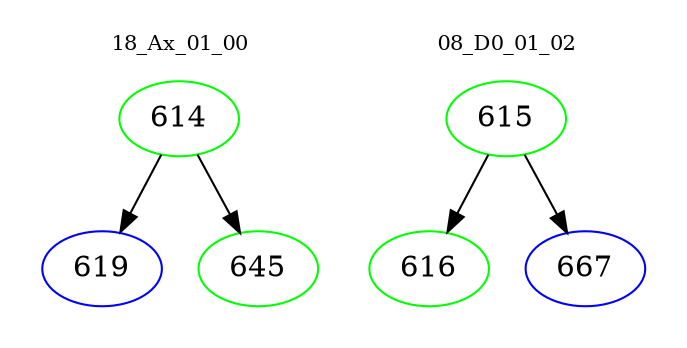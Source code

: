 digraph{
subgraph cluster_0 {
color = white
label = "18_Ax_01_00";
fontsize=10;
T0_614 [label="614", color="green"]
T0_614 -> T0_619 [color="black"]
T0_619 [label="619", color="blue"]
T0_614 -> T0_645 [color="black"]
T0_645 [label="645", color="green"]
}
subgraph cluster_1 {
color = white
label = "08_D0_01_02";
fontsize=10;
T1_615 [label="615", color="green"]
T1_615 -> T1_616 [color="black"]
T1_616 [label="616", color="green"]
T1_615 -> T1_667 [color="black"]
T1_667 [label="667", color="blue"]
}
}
